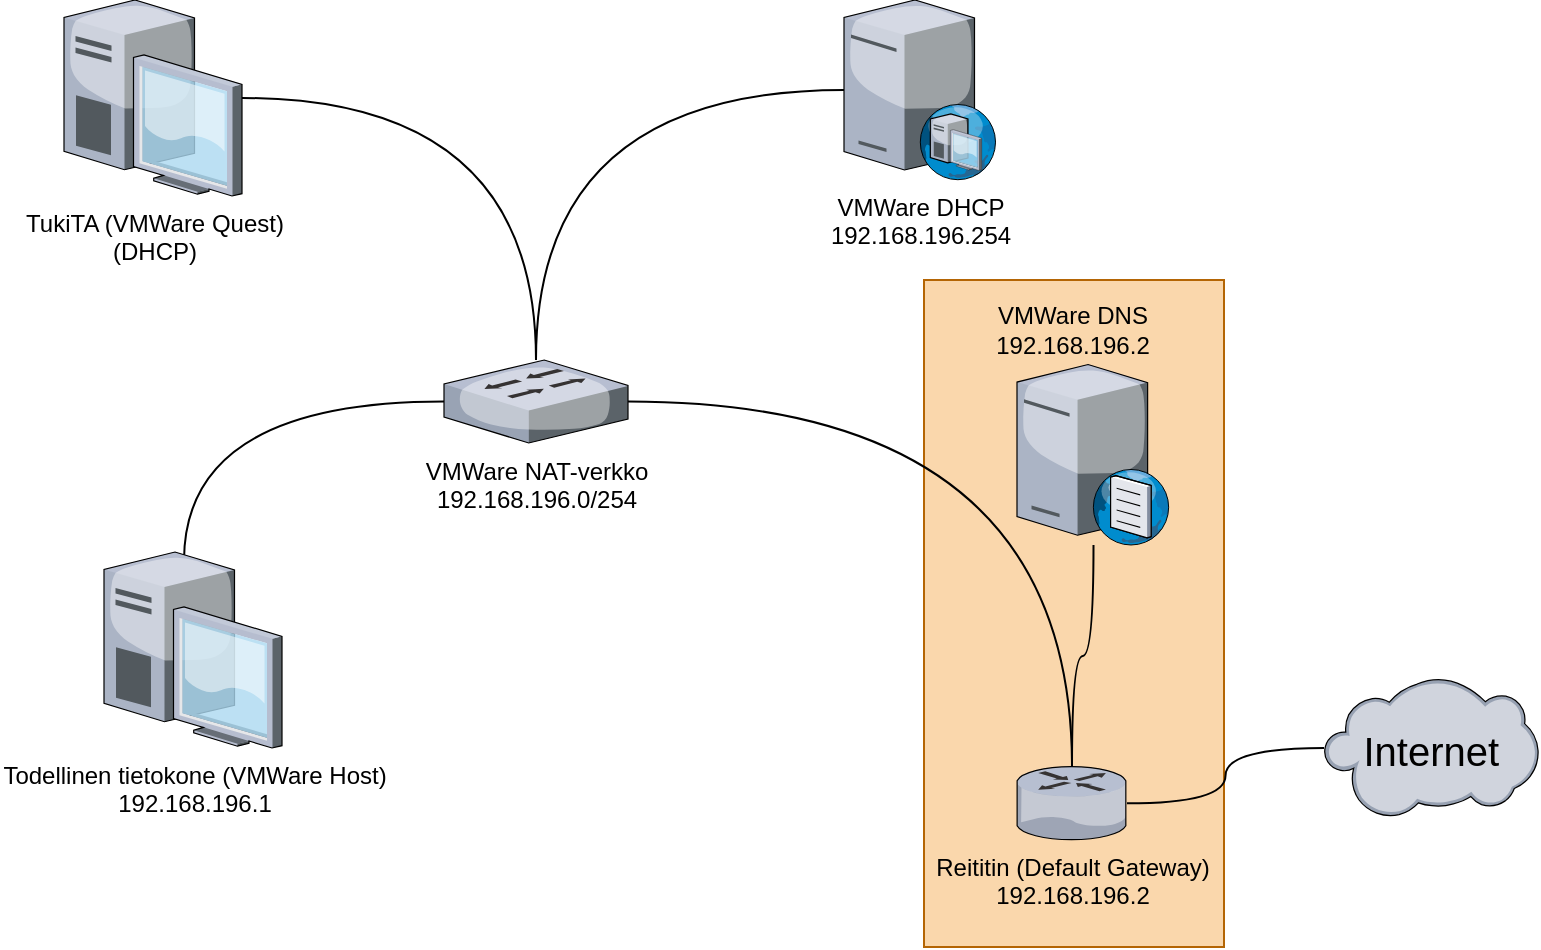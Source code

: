 <mxfile version="14.1.8" type="device"><diagram id="bG6AVo_GLp6FVl02_55J" name="Page-1"><mxGraphModel dx="1085" dy="654" grid="1" gridSize="10" guides="1" tooltips="1" connect="1" arrows="1" fold="1" page="1" pageScale="1" pageWidth="1169" pageHeight="827" math="0" shadow="0"><root><mxCell id="0"/><mxCell id="1" parent="0"/><mxCell id="RR4ZFWzkOKSU-w73gL91-4" value="Internet" style="verticalLabelPosition=middle;aspect=fixed;verticalAlign=middle;strokeColor=none;align=center;outlineConnect=0;shape=mxgraph.citrix.cloud;horizontal=1;labelPosition=center;fontSize=20;" vertex="1" parent="1"><mxGeometry x="680" y="379" width="107.26" height="70" as="geometry"/></mxCell><mxCell id="RR4ZFWzkOKSU-w73gL91-18" value="" style="group;strokeColor=#BD7000;fontColor=#ffffff;fillColor=#F0A30A;" vertex="1" connectable="0" parent="1"><mxGeometry x="480" y="180" width="150" height="333.5" as="geometry"/></mxCell><mxCell id="RR4ZFWzkOKSU-w73gL91-17" value="" style="rounded=0;whiteSpace=wrap;html=1;fillColor=#fad7ac;strokeColor=#b46504;" vertex="1" parent="RR4ZFWzkOKSU-w73gL91-18"><mxGeometry width="150" height="333.5" as="geometry"/></mxCell><mxCell id="RR4ZFWzkOKSU-w73gL91-3" value="" style="verticalLabelPosition=bottom;aspect=fixed;html=1;verticalAlign=top;strokeColor=none;align=center;outlineConnect=0;shape=mxgraph.citrix.dns_server;" vertex="1" parent="RR4ZFWzkOKSU-w73gL91-18"><mxGeometry x="46.5" y="39.998" width="76.5" height="92.5" as="geometry"/></mxCell><mxCell id="RR4ZFWzkOKSU-w73gL91-5" value="Reititin (Default Gateway)&lt;br&gt;192.168.196.2" style="verticalLabelPosition=bottom;aspect=fixed;html=1;verticalAlign=top;strokeColor=none;align=center;outlineConnect=0;shape=mxgraph.citrix.router;" vertex="1" parent="RR4ZFWzkOKSU-w73gL91-18"><mxGeometry x="46.5" y="243.351" width="55" height="36.5" as="geometry"/></mxCell><mxCell id="RR4ZFWzkOKSU-w73gL91-15" style="edgeStyle=orthogonalEdgeStyle;curved=1;orthogonalLoop=1;jettySize=auto;html=1;endArrow=none;endFill=0;" edge="1" parent="RR4ZFWzkOKSU-w73gL91-18" source="RR4ZFWzkOKSU-w73gL91-3" target="RR4ZFWzkOKSU-w73gL91-5"><mxGeometry relative="1" as="geometry"/></mxCell><mxCell id="RR4ZFWzkOKSU-w73gL91-9" value="VMWare DNS&lt;br&gt;192.168.196.2" style="text;html=1;align=center;verticalAlign=middle;resizable=0;points=[];autosize=1;" vertex="1" parent="RR4ZFWzkOKSU-w73gL91-18"><mxGeometry x="29" y="10" width="90" height="30" as="geometry"/></mxCell><mxCell id="RR4ZFWzkOKSU-w73gL91-10" style="edgeStyle=orthogonalEdgeStyle;orthogonalLoop=1;jettySize=auto;html=1;curved=1;endArrow=none;endFill=0;" edge="1" parent="1" source="RR4ZFWzkOKSU-w73gL91-1" target="RR4ZFWzkOKSU-w73gL91-6"><mxGeometry relative="1" as="geometry"/></mxCell><mxCell id="RR4ZFWzkOKSU-w73gL91-1" value="TukiTA (VMWare Quest)&lt;br&gt;(DHCP)" style="verticalLabelPosition=bottom;aspect=fixed;html=1;verticalAlign=top;strokeColor=none;align=center;outlineConnect=0;shape=mxgraph.citrix.desktop;" vertex="1" parent="1"><mxGeometry x="50" y="40" width="89" height="98" as="geometry"/></mxCell><mxCell id="RR4ZFWzkOKSU-w73gL91-11" style="edgeStyle=orthogonalEdgeStyle;curved=1;orthogonalLoop=1;jettySize=auto;html=1;endArrow=none;endFill=0;" edge="1" parent="1" source="RR4ZFWzkOKSU-w73gL91-2" target="RR4ZFWzkOKSU-w73gL91-6"><mxGeometry relative="1" as="geometry"/></mxCell><mxCell id="RR4ZFWzkOKSU-w73gL91-2" value="VMWare DHCP&lt;br&gt;192.168.196.254" style="verticalLabelPosition=bottom;aspect=fixed;html=1;verticalAlign=top;strokeColor=none;align=center;outlineConnect=0;shape=mxgraph.citrix.dhcp_server;" vertex="1" parent="1"><mxGeometry x="440" y="40" width="76" height="90" as="geometry"/></mxCell><mxCell id="RR4ZFWzkOKSU-w73gL91-14" style="edgeStyle=orthogonalEdgeStyle;curved=1;orthogonalLoop=1;jettySize=auto;html=1;endArrow=none;endFill=0;" edge="1" parent="1" source="RR4ZFWzkOKSU-w73gL91-4" target="RR4ZFWzkOKSU-w73gL91-5"><mxGeometry relative="1" as="geometry"/></mxCell><mxCell id="RR4ZFWzkOKSU-w73gL91-12" style="edgeStyle=orthogonalEdgeStyle;curved=1;orthogonalLoop=1;jettySize=auto;html=1;endArrow=none;endFill=0;" edge="1" parent="1" source="RR4ZFWzkOKSU-w73gL91-6"><mxGeometry relative="1" as="geometry"><mxPoint x="110" y="320" as="targetPoint"/></mxGeometry></mxCell><mxCell id="RR4ZFWzkOKSU-w73gL91-13" style="edgeStyle=orthogonalEdgeStyle;curved=1;orthogonalLoop=1;jettySize=auto;html=1;endArrow=none;endFill=0;" edge="1" parent="1" source="RR4ZFWzkOKSU-w73gL91-6" target="RR4ZFWzkOKSU-w73gL91-5"><mxGeometry relative="1" as="geometry"><Array as="points"><mxPoint x="554" y="241"/></Array></mxGeometry></mxCell><mxCell id="RR4ZFWzkOKSU-w73gL91-6" value="VMWare NAT-verkko&lt;br&gt;192.168.196.0/254" style="verticalLabelPosition=bottom;aspect=fixed;html=1;verticalAlign=top;strokeColor=none;align=center;outlineConnect=0;shape=mxgraph.citrix.switch;" vertex="1" parent="1"><mxGeometry x="240" y="220" width="92" height="41.5" as="geometry"/></mxCell><mxCell id="RR4ZFWzkOKSU-w73gL91-7" value="Todellinen tietokone (VMWare Host)&lt;br&gt;192.168.196.1" style="verticalLabelPosition=bottom;aspect=fixed;html=1;verticalAlign=top;strokeColor=none;align=center;outlineConnect=0;shape=mxgraph.citrix.desktop;" vertex="1" parent="1"><mxGeometry x="70" y="316" width="89" height="98" as="geometry"/></mxCell></root></mxGraphModel></diagram></mxfile>